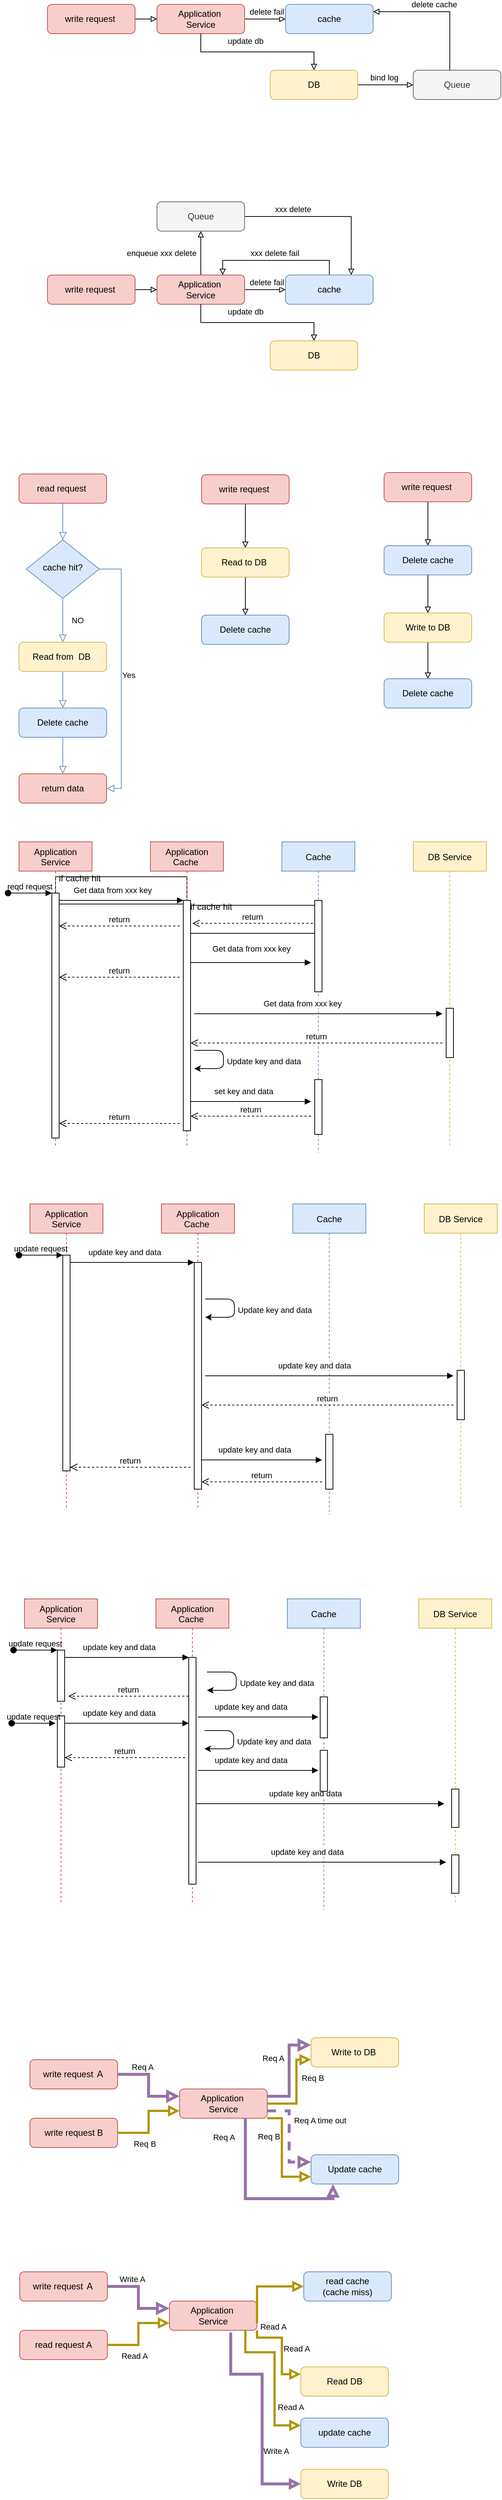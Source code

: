 <mxfile version="14.1.8" type="device"><diagram id="C5RBs43oDa-KdzZeNtuy" name="Page-1"><mxGraphModel dx="1106" dy="1999" grid="1" gridSize="10" guides="1" tooltips="1" connect="1" arrows="1" fold="1" page="1" pageScale="1" pageWidth="827" pageHeight="1169" math="0" shadow="0"><root><mxCell id="WIyWlLk6GJQsqaUBKTNV-0"/><mxCell id="WIyWlLk6GJQsqaUBKTNV-1" parent="WIyWlLk6GJQsqaUBKTNV-0"/><mxCell id="sjbAPHvoz63NRTsv7IwM-35" value="" style="group" vertex="1" connectable="0" parent="WIyWlLk6GJQsqaUBKTNV-1"><mxGeometry x="390" y="670" width="180" height="40" as="geometry"/></mxCell><mxCell id="sjbAPHvoz63NRTsv7IwM-36" value="" style="rounded=0;whiteSpace=wrap;html=1;" vertex="1" parent="sjbAPHvoz63NRTsv7IwM-35"><mxGeometry y="1.702" width="180" height="38.298" as="geometry"/></mxCell><mxCell id="sjbAPHvoz63NRTsv7IwM-37" value="if cache hit&amp;nbsp;" style="text;html=1;strokeColor=none;fillColor=none;align=center;verticalAlign=middle;whiteSpace=wrap;rounded=0;" vertex="1" parent="sjbAPHvoz63NRTsv7IwM-35"><mxGeometry width="70" height="8.511" as="geometry"/></mxCell><mxCell id="sjbAPHvoz63NRTsv7IwM-38" value="return" style="verticalAlign=bottom;endArrow=open;dashed=1;endSize=8;shadow=0;strokeWidth=1;" edge="1" parent="sjbAPHvoz63NRTsv7IwM-35"><mxGeometry relative="1" as="geometry"><mxPoint x="7.5" y="26.383" as="targetPoint"/><mxPoint x="172.5" y="26.383" as="sourcePoint"/><Array as="points"><mxPoint x="132.5" y="26.383"/><mxPoint x="92.5" y="26.383"/></Array></mxGeometry></mxCell><mxCell id="sjbAPHvoz63NRTsv7IwM-34" value="" style="group" vertex="1" connectable="0" parent="WIyWlLk6GJQsqaUBKTNV-1"><mxGeometry x="210" y="631" width="180" height="39" as="geometry"/></mxCell><mxCell id="sjbAPHvoz63NRTsv7IwM-26" value="" style="rounded=0;whiteSpace=wrap;html=1;" vertex="1" parent="sjbAPHvoz63NRTsv7IwM-34"><mxGeometry y="1.66" width="180" height="37.34" as="geometry"/></mxCell><mxCell id="sjbAPHvoz63NRTsv7IwM-29" value="if cache hit&amp;nbsp;" style="text;html=1;strokeColor=none;fillColor=none;align=center;verticalAlign=middle;whiteSpace=wrap;rounded=0;" vertex="1" parent="sjbAPHvoz63NRTsv7IwM-34"><mxGeometry width="70" height="8.298" as="geometry"/></mxCell><mxCell id="sjbAPHvoz63NRTsv7IwM-13" value="Application &#10;Cache " style="shape=umlLifeline;perimeter=lifelinePerimeter;container=0;collapsible=0;recursiveResize=0;rounded=0;shadow=0;strokeWidth=1;fillColor=#f8cecc;strokeColor=#b85450;" vertex="1" parent="WIyWlLk6GJQsqaUBKTNV-1"><mxGeometry x="340" y="585" width="100" height="415" as="geometry"/></mxCell><mxCell id="sjbAPHvoz63NRTsv7IwM-9" value="Application &#10;Service" style="shape=umlLifeline;perimeter=lifelinePerimeter;container=0;collapsible=0;recursiveResize=0;rounded=0;shadow=0;strokeWidth=1;fillColor=#f8cecc;strokeColor=#b85450;" vertex="1" parent="WIyWlLk6GJQsqaUBKTNV-1"><mxGeometry x="160" y="585" width="100" height="415" as="geometry"/></mxCell><mxCell id="WIyWlLk6GJQsqaUBKTNV-2" value="" style="rounded=0;html=1;jettySize=auto;orthogonalLoop=1;fontSize=11;endArrow=block;endFill=0;endSize=8;strokeWidth=1;shadow=0;labelBackgroundColor=none;edgeStyle=orthogonalEdgeStyle;fillColor=#dae8fc;strokeColor=#6c8ebf;" parent="WIyWlLk6GJQsqaUBKTNV-1" source="WIyWlLk6GJQsqaUBKTNV-3" target="WIyWlLk6GJQsqaUBKTNV-6" edge="1"><mxGeometry relative="1" as="geometry"/></mxCell><mxCell id="WIyWlLk6GJQsqaUBKTNV-3" value="read request&amp;nbsp;" style="rounded=1;whiteSpace=wrap;html=1;fontSize=12;glass=0;strokeWidth=1;shadow=0;fillColor=#f8cecc;strokeColor=#b85450;" parent="WIyWlLk6GJQsqaUBKTNV-1" vertex="1"><mxGeometry x="160" y="82" width="120" height="40" as="geometry"/></mxCell><mxCell id="WIyWlLk6GJQsqaUBKTNV-4" value="NO" style="rounded=0;html=1;jettySize=auto;orthogonalLoop=1;fontSize=11;endArrow=block;endFill=0;endSize=8;strokeWidth=1;shadow=0;labelBackgroundColor=none;edgeStyle=orthogonalEdgeStyle;entryX=0.5;entryY=0;entryDx=0;entryDy=0;fillColor=#dae8fc;strokeColor=#6c8ebf;" parent="WIyWlLk6GJQsqaUBKTNV-1" source="WIyWlLk6GJQsqaUBKTNV-6" target="sjbAPHvoz63NRTsv7IwM-0" edge="1"><mxGeometry y="20" relative="1" as="geometry"><mxPoint as="offset"/><mxPoint x="220" y="292" as="targetPoint"/></mxGeometry></mxCell><mxCell id="WIyWlLk6GJQsqaUBKTNV-5" value="Yes" style="edgeStyle=orthogonalEdgeStyle;rounded=0;html=1;jettySize=auto;orthogonalLoop=1;fontSize=11;endArrow=block;endFill=0;endSize=8;strokeWidth=1;shadow=0;labelBackgroundColor=none;entryX=1;entryY=0.5;entryDx=0;entryDy=0;fillColor=#dae8fc;strokeColor=#6c8ebf;" parent="WIyWlLk6GJQsqaUBKTNV-1" source="WIyWlLk6GJQsqaUBKTNV-6" target="sjbAPHvoz63NRTsv7IwM-1" edge="1"><mxGeometry y="10" relative="1" as="geometry"><mxPoint as="offset"/><mxPoint x="320" y="212" as="targetPoint"/><Array as="points"><mxPoint x="300" y="212"/><mxPoint x="300" y="512"/></Array></mxGeometry></mxCell><mxCell id="WIyWlLk6GJQsqaUBKTNV-6" value="cache hit?" style="rhombus;whiteSpace=wrap;html=1;shadow=0;fontFamily=Helvetica;fontSize=12;align=center;strokeWidth=1;spacing=6;spacingTop=-4;fillColor=#dae8fc;strokeColor=#6c8ebf;" parent="WIyWlLk6GJQsqaUBKTNV-1" vertex="1"><mxGeometry x="170" y="172" width="100" height="80" as="geometry"/></mxCell><mxCell id="WIyWlLk6GJQsqaUBKTNV-8" value="" style="rounded=0;html=1;jettySize=auto;orthogonalLoop=1;fontSize=11;endArrow=block;endFill=0;endSize=8;strokeWidth=1;shadow=0;labelBackgroundColor=none;edgeStyle=orthogonalEdgeStyle;exitX=0.5;exitY=1;exitDx=0;exitDy=0;fillColor=#dae8fc;strokeColor=#6c8ebf;" parent="WIyWlLk6GJQsqaUBKTNV-1" source="sjbAPHvoz63NRTsv7IwM-0" target="WIyWlLk6GJQsqaUBKTNV-11" edge="1"><mxGeometry x="0.333" y="20" relative="1" as="geometry"><mxPoint as="offset"/><mxPoint x="220" y="372" as="sourcePoint"/></mxGeometry></mxCell><mxCell id="WIyWlLk6GJQsqaUBKTNV-11" value="Delete cache" style="rounded=1;whiteSpace=wrap;html=1;fontSize=12;glass=0;strokeWidth=1;shadow=0;fillColor=#dae8fc;strokeColor=#6c8ebf;" parent="WIyWlLk6GJQsqaUBKTNV-1" vertex="1"><mxGeometry x="160" y="402" width="120" height="40" as="geometry"/></mxCell><mxCell id="sjbAPHvoz63NRTsv7IwM-0" value="Read from&amp;nbsp; DB&amp;nbsp;" style="rounded=1;whiteSpace=wrap;html=1;fontSize=12;glass=0;strokeWidth=1;shadow=0;fillColor=#fff2cc;strokeColor=#d6b656;" vertex="1" parent="WIyWlLk6GJQsqaUBKTNV-1"><mxGeometry x="160" y="312" width="120" height="40" as="geometry"/></mxCell><mxCell id="sjbAPHvoz63NRTsv7IwM-1" value="return data" style="rounded=1;whiteSpace=wrap;html=1;fontSize=12;glass=0;strokeWidth=1;shadow=0;fillColor=#f8cecc;strokeColor=#b85450;" vertex="1" parent="WIyWlLk6GJQsqaUBKTNV-1"><mxGeometry x="160" y="492" width="120" height="40" as="geometry"/></mxCell><mxCell id="sjbAPHvoz63NRTsv7IwM-2" value="" style="rounded=0;html=1;jettySize=auto;orthogonalLoop=1;fontSize=11;endArrow=block;endFill=0;endSize=8;strokeWidth=1;shadow=0;labelBackgroundColor=none;edgeStyle=orthogonalEdgeStyle;exitX=0.5;exitY=1;exitDx=0;exitDy=0;entryX=0.5;entryY=0;entryDx=0;entryDy=0;fillColor=#dae8fc;strokeColor=#6c8ebf;" edge="1" parent="WIyWlLk6GJQsqaUBKTNV-1" source="WIyWlLk6GJQsqaUBKTNV-11" target="sjbAPHvoz63NRTsv7IwM-1"><mxGeometry x="0.333" y="20" relative="1" as="geometry"><mxPoint as="offset"/><mxPoint x="230" y="362" as="sourcePoint"/><mxPoint x="230" y="422" as="targetPoint"/></mxGeometry></mxCell><mxCell id="sjbAPHvoz63NRTsv7IwM-7" style="edgeStyle=orthogonalEdgeStyle;rounded=0;orthogonalLoop=1;jettySize=auto;html=1;entryX=0.5;entryY=0;entryDx=0;entryDy=0;endArrow=block;endFill=0;" edge="1" parent="WIyWlLk6GJQsqaUBKTNV-1" source="sjbAPHvoz63NRTsv7IwM-3" target="sjbAPHvoz63NRTsv7IwM-5"><mxGeometry relative="1" as="geometry"/></mxCell><mxCell id="sjbAPHvoz63NRTsv7IwM-3" value="write request&amp;nbsp;" style="rounded=1;whiteSpace=wrap;html=1;fontSize=12;glass=0;strokeWidth=1;shadow=0;fillColor=#f8cecc;strokeColor=#b85450;" vertex="1" parent="WIyWlLk6GJQsqaUBKTNV-1"><mxGeometry x="410" y="83" width="120" height="40" as="geometry"/></mxCell><mxCell id="sjbAPHvoz63NRTsv7IwM-8" style="edgeStyle=orthogonalEdgeStyle;rounded=0;orthogonalLoop=1;jettySize=auto;html=1;endArrow=block;endFill=0;" edge="1" parent="WIyWlLk6GJQsqaUBKTNV-1" source="sjbAPHvoz63NRTsv7IwM-5" target="sjbAPHvoz63NRTsv7IwM-6"><mxGeometry relative="1" as="geometry"/></mxCell><mxCell id="sjbAPHvoz63NRTsv7IwM-5" value="Read to DB&amp;nbsp;" style="rounded=1;whiteSpace=wrap;html=1;fontSize=12;glass=0;strokeWidth=1;shadow=0;fillColor=#fff2cc;strokeColor=#d6b656;" vertex="1" parent="WIyWlLk6GJQsqaUBKTNV-1"><mxGeometry x="410" y="183" width="120" height="40" as="geometry"/></mxCell><mxCell id="sjbAPHvoz63NRTsv7IwM-6" value="Delete cache" style="rounded=1;whiteSpace=wrap;html=1;fontSize=12;glass=0;strokeWidth=1;shadow=0;fillColor=#dae8fc;strokeColor=#6c8ebf;" vertex="1" parent="WIyWlLk6GJQsqaUBKTNV-1"><mxGeometry x="410" y="275" width="120" height="40" as="geometry"/></mxCell><mxCell id="sjbAPHvoz63NRTsv7IwM-15" value="return" style="verticalAlign=bottom;endArrow=open;dashed=1;endSize=8;shadow=0;strokeWidth=1;" edge="1" parent="WIyWlLk6GJQsqaUBKTNV-1" target="sjbAPHvoz63NRTsv7IwM-10"><mxGeometry relative="1" as="geometry"><mxPoint x="315" y="741" as="targetPoint"/><mxPoint x="380" y="700" as="sourcePoint"/><Array as="points"><mxPoint x="340" y="700"/><mxPoint x="300" y="700"/></Array></mxGeometry></mxCell><mxCell id="sjbAPHvoz63NRTsv7IwM-16" value="Get data from xxx key " style="verticalAlign=bottom;endArrow=block;entryX=0;entryY=0;shadow=0;strokeWidth=1;" edge="1" parent="WIyWlLk6GJQsqaUBKTNV-1" source="sjbAPHvoz63NRTsv7IwM-10" target="sjbAPHvoz63NRTsv7IwM-14"><mxGeometry x="-0.118" y="5" relative="1" as="geometry"><mxPoint x="315" y="665" as="sourcePoint"/><mxPoint as="offset"/></mxGeometry></mxCell><mxCell id="sjbAPHvoz63NRTsv7IwM-19" value="Cache" style="shape=umlLifeline;perimeter=lifelinePerimeter;container=0;collapsible=0;recursiveResize=0;rounded=0;shadow=0;strokeWidth=1;fillColor=#dae8fc;strokeColor=#6c8ebf;" vertex="1" parent="WIyWlLk6GJQsqaUBKTNV-1"><mxGeometry x="520" y="585" width="100" height="425" as="geometry"/></mxCell><mxCell id="sjbAPHvoz63NRTsv7IwM-21" value="DB Service" style="shape=umlLifeline;perimeter=lifelinePerimeter;container=1;collapsible=0;recursiveResize=0;rounded=0;shadow=0;strokeWidth=1;fillColor=#fff2cc;strokeColor=#d6b656;" vertex="1" parent="WIyWlLk6GJQsqaUBKTNV-1"><mxGeometry x="700" y="585" width="100" height="415" as="geometry"/></mxCell><mxCell id="sjbAPHvoz63NRTsv7IwM-20" value="" style="points=[];perimeter=orthogonalPerimeter;rounded=0;shadow=0;strokeWidth=1;" vertex="1" parent="WIyWlLk6GJQsqaUBKTNV-1"><mxGeometry x="565" y="665" width="10" height="125" as="geometry"/></mxCell><mxCell id="sjbAPHvoz63NRTsv7IwM-14" value="" style="points=[];perimeter=orthogonalPerimeter;rounded=0;shadow=0;strokeWidth=1;" vertex="1" parent="WIyWlLk6GJQsqaUBKTNV-1"><mxGeometry x="385" y="665" width="10" height="315" as="geometry"/></mxCell><mxCell id="sjbAPHvoz63NRTsv7IwM-10" value="" style="points=[];perimeter=orthogonalPerimeter;rounded=0;shadow=0;strokeWidth=1;" vertex="1" parent="WIyWlLk6GJQsqaUBKTNV-1"><mxGeometry x="205" y="655" width="10" height="335" as="geometry"/></mxCell><mxCell id="sjbAPHvoz63NRTsv7IwM-11" value="reqd request" style="verticalAlign=bottom;startArrow=oval;endArrow=block;startSize=8;shadow=0;strokeWidth=1;labelBackgroundColor=none;" edge="1" parent="WIyWlLk6GJQsqaUBKTNV-1" target="sjbAPHvoz63NRTsv7IwM-10"><mxGeometry x="160" y="585" as="geometry"><mxPoint x="145" y="655" as="sourcePoint"/></mxGeometry></mxCell><mxCell id="sjbAPHvoz63NRTsv7IwM-31" value="Get data from xxx key " style="verticalAlign=bottom;endArrow=block;shadow=0;strokeWidth=1;" edge="1" parent="WIyWlLk6GJQsqaUBKTNV-1"><mxGeometry x="0.03" y="10" relative="1" as="geometry"><mxPoint x="395" y="750" as="sourcePoint"/><mxPoint x="560" y="750" as="targetPoint"/><mxPoint as="offset"/></mxGeometry></mxCell><mxCell id="sjbAPHvoz63NRTsv7IwM-39" value="return" style="verticalAlign=bottom;endArrow=open;dashed=1;endSize=8;shadow=0;strokeWidth=1;" edge="1" parent="WIyWlLk6GJQsqaUBKTNV-1"><mxGeometry relative="1" as="geometry"><mxPoint x="215" y="770" as="targetPoint"/><mxPoint x="380" y="770" as="sourcePoint"/><Array as="points"><mxPoint x="340" y="770"/><mxPoint x="300" y="770"/></Array></mxGeometry></mxCell><mxCell id="sjbAPHvoz63NRTsv7IwM-41" value="" style="points=[];perimeter=orthogonalPerimeter;rounded=0;shadow=0;strokeWidth=1;" vertex="1" parent="WIyWlLk6GJQsqaUBKTNV-1"><mxGeometry x="565" y="910" width="10" height="75" as="geometry"/></mxCell><mxCell id="sjbAPHvoz63NRTsv7IwM-43" value="Get data from xxx key " style="verticalAlign=bottom;endArrow=block;shadow=0;strokeWidth=1;" edge="1" parent="WIyWlLk6GJQsqaUBKTNV-1"><mxGeometry x="-0.118" y="5" relative="1" as="geometry"><mxPoint x="400" y="820" as="sourcePoint"/><mxPoint x="740" y="820" as="targetPoint"/><mxPoint as="offset"/></mxGeometry></mxCell><mxCell id="sjbAPHvoz63NRTsv7IwM-22" value="" style="points=[];perimeter=orthogonalPerimeter;rounded=0;shadow=0;strokeWidth=1;" vertex="1" parent="WIyWlLk6GJQsqaUBKTNV-1"><mxGeometry x="745" y="812.5" width="10" height="67.5" as="geometry"/></mxCell><mxCell id="sjbAPHvoz63NRTsv7IwM-44" value="return" style="verticalAlign=bottom;endArrow=open;dashed=1;endSize=8;shadow=0;strokeWidth=1;" edge="1" parent="WIyWlLk6GJQsqaUBKTNV-1"><mxGeometry relative="1" as="geometry"><mxPoint x="395" y="860" as="targetPoint"/><mxPoint x="740" y="860" as="sourcePoint"/><Array as="points"><mxPoint x="520" y="860"/><mxPoint x="480" y="860"/></Array></mxGeometry></mxCell><mxCell id="sjbAPHvoz63NRTsv7IwM-45" value="set key and data" style="verticalAlign=bottom;endArrow=block;shadow=0;strokeWidth=1;" edge="1" parent="WIyWlLk6GJQsqaUBKTNV-1"><mxGeometry x="-0.118" y="5" relative="1" as="geometry"><mxPoint x="395" y="940" as="sourcePoint"/><mxPoint x="560" y="940" as="targetPoint"/><mxPoint as="offset"/></mxGeometry></mxCell><mxCell id="sjbAPHvoz63NRTsv7IwM-46" value="return" style="verticalAlign=bottom;endArrow=open;dashed=1;endSize=8;shadow=0;strokeWidth=1;" edge="1" parent="WIyWlLk6GJQsqaUBKTNV-1"><mxGeometry relative="1" as="geometry"><mxPoint x="395" y="960" as="targetPoint"/><mxPoint x="560" y="960" as="sourcePoint"/><Array as="points"><mxPoint x="520" y="960"/><mxPoint x="480" y="960"/></Array></mxGeometry></mxCell><mxCell id="sjbAPHvoz63NRTsv7IwM-47" value="return" style="verticalAlign=bottom;endArrow=open;dashed=1;endSize=8;shadow=0;strokeWidth=1;" edge="1" parent="WIyWlLk6GJQsqaUBKTNV-1"><mxGeometry relative="1" as="geometry"><mxPoint x="215" y="970" as="targetPoint"/><mxPoint x="380" y="970" as="sourcePoint"/><Array as="points"><mxPoint x="340" y="970"/><mxPoint x="300" y="970"/></Array></mxGeometry></mxCell><mxCell id="sjbAPHvoz63NRTsv7IwM-55" value="Application &#10;Cache " style="shape=umlLifeline;perimeter=lifelinePerimeter;container=0;collapsible=0;recursiveResize=0;rounded=0;shadow=0;strokeWidth=1;fillColor=#f8cecc;strokeColor=#b85450;" vertex="1" parent="WIyWlLk6GJQsqaUBKTNV-1"><mxGeometry x="355" y="1080" width="100" height="415" as="geometry"/></mxCell><mxCell id="sjbAPHvoz63NRTsv7IwM-56" value="Application &#10;Service" style="shape=umlLifeline;perimeter=lifelinePerimeter;container=0;collapsible=0;recursiveResize=0;rounded=0;shadow=0;strokeWidth=1;fillColor=#f8cecc;strokeColor=#b85450;" vertex="1" parent="WIyWlLk6GJQsqaUBKTNV-1"><mxGeometry x="175" y="1080" width="100" height="415" as="geometry"/></mxCell><mxCell id="sjbAPHvoz63NRTsv7IwM-58" value="update key and data" style="verticalAlign=bottom;endArrow=block;entryX=0;entryY=0;shadow=0;strokeWidth=1;" edge="1" parent="WIyWlLk6GJQsqaUBKTNV-1" source="sjbAPHvoz63NRTsv7IwM-63" target="sjbAPHvoz63NRTsv7IwM-62"><mxGeometry x="-0.118" y="5" relative="1" as="geometry"><mxPoint x="330" y="1160" as="sourcePoint"/><mxPoint as="offset"/></mxGeometry></mxCell><mxCell id="sjbAPHvoz63NRTsv7IwM-59" value="Cache" style="shape=umlLifeline;perimeter=lifelinePerimeter;container=0;collapsible=0;recursiveResize=0;rounded=0;shadow=0;strokeWidth=1;fillColor=#dae8fc;strokeColor=#6c8ebf;" vertex="1" parent="WIyWlLk6GJQsqaUBKTNV-1"><mxGeometry x="535" y="1080" width="100" height="425" as="geometry"/></mxCell><mxCell id="sjbAPHvoz63NRTsv7IwM-60" value="DB Service" style="shape=umlLifeline;perimeter=lifelinePerimeter;container=1;collapsible=0;recursiveResize=0;rounded=0;shadow=0;strokeWidth=1;fillColor=#fff2cc;strokeColor=#d6b656;" vertex="1" parent="WIyWlLk6GJQsqaUBKTNV-1"><mxGeometry x="715" y="1080" width="100" height="415" as="geometry"/></mxCell><mxCell id="sjbAPHvoz63NRTsv7IwM-62" value="" style="points=[];perimeter=orthogonalPerimeter;rounded=0;shadow=0;strokeWidth=1;" vertex="1" parent="WIyWlLk6GJQsqaUBKTNV-1"><mxGeometry x="400" y="1160" width="10" height="310" as="geometry"/></mxCell><mxCell id="sjbAPHvoz63NRTsv7IwM-63" value="" style="points=[];perimeter=orthogonalPerimeter;rounded=0;shadow=0;strokeWidth=1;" vertex="1" parent="WIyWlLk6GJQsqaUBKTNV-1"><mxGeometry x="220" y="1150" width="10" height="295" as="geometry"/></mxCell><mxCell id="sjbAPHvoz63NRTsv7IwM-64" value="update request" style="verticalAlign=bottom;startArrow=oval;endArrow=block;startSize=8;shadow=0;strokeWidth=1;labelBackgroundColor=none;" edge="1" parent="WIyWlLk6GJQsqaUBKTNV-1" target="sjbAPHvoz63NRTsv7IwM-63"><mxGeometry x="175" y="1080" as="geometry"><mxPoint x="160" y="1150" as="sourcePoint"/></mxGeometry></mxCell><mxCell id="sjbAPHvoz63NRTsv7IwM-67" value="" style="points=[];perimeter=orthogonalPerimeter;rounded=0;shadow=0;strokeWidth=1;" vertex="1" parent="WIyWlLk6GJQsqaUBKTNV-1"><mxGeometry x="580" y="1395" width="10" height="75" as="geometry"/></mxCell><mxCell id="sjbAPHvoz63NRTsv7IwM-68" value="update key and data" style="verticalAlign=bottom;endArrow=block;shadow=0;strokeWidth=1;" edge="1" parent="WIyWlLk6GJQsqaUBKTNV-1"><mxGeometry x="-0.118" y="5" relative="1" as="geometry"><mxPoint x="415" y="1315" as="sourcePoint"/><mxPoint x="755" y="1315" as="targetPoint"/><mxPoint as="offset"/></mxGeometry></mxCell><mxCell id="sjbAPHvoz63NRTsv7IwM-69" value="" style="points=[];perimeter=orthogonalPerimeter;rounded=0;shadow=0;strokeWidth=1;" vertex="1" parent="WIyWlLk6GJQsqaUBKTNV-1"><mxGeometry x="760" y="1307.5" width="10" height="67.5" as="geometry"/></mxCell><mxCell id="sjbAPHvoz63NRTsv7IwM-70" value="return" style="verticalAlign=bottom;endArrow=open;dashed=1;endSize=8;shadow=0;strokeWidth=1;" edge="1" parent="WIyWlLk6GJQsqaUBKTNV-1"><mxGeometry relative="1" as="geometry"><mxPoint x="410" y="1355" as="targetPoint"/><mxPoint x="755" y="1355" as="sourcePoint"/><Array as="points"><mxPoint x="535" y="1355"/><mxPoint x="495" y="1355"/></Array></mxGeometry></mxCell><mxCell id="sjbAPHvoz63NRTsv7IwM-71" value="update key and data" style="verticalAlign=bottom;endArrow=block;shadow=0;strokeWidth=1;" edge="1" parent="WIyWlLk6GJQsqaUBKTNV-1"><mxGeometry x="-0.118" y="5" relative="1" as="geometry"><mxPoint x="410" y="1430" as="sourcePoint"/><mxPoint x="575" y="1430" as="targetPoint"/><mxPoint as="offset"/></mxGeometry></mxCell><mxCell id="sjbAPHvoz63NRTsv7IwM-72" value="return" style="verticalAlign=bottom;endArrow=open;dashed=1;endSize=8;shadow=0;strokeWidth=1;" edge="1" parent="WIyWlLk6GJQsqaUBKTNV-1"><mxGeometry relative="1" as="geometry"><mxPoint x="410" y="1460" as="targetPoint"/><mxPoint x="575" y="1460" as="sourcePoint"/><Array as="points"><mxPoint x="535" y="1460"/><mxPoint x="495" y="1460"/></Array></mxGeometry></mxCell><mxCell id="sjbAPHvoz63NRTsv7IwM-73" value="return" style="verticalAlign=bottom;endArrow=open;dashed=1;endSize=8;shadow=0;strokeWidth=1;" edge="1" parent="WIyWlLk6GJQsqaUBKTNV-1"><mxGeometry relative="1" as="geometry"><mxPoint x="230" y="1440" as="targetPoint"/><mxPoint x="395" y="1440" as="sourcePoint"/><Array as="points"><mxPoint x="355" y="1440"/><mxPoint x="315" y="1440"/></Array></mxGeometry></mxCell><mxCell id="sjbAPHvoz63NRTsv7IwM-75" value="" style="endArrow=classic;html=1;labelBackgroundColor=none;" edge="1" parent="WIyWlLk6GJQsqaUBKTNV-1"><mxGeometry width="50" height="50" relative="1" as="geometry"><mxPoint x="415" y="1210" as="sourcePoint"/><mxPoint x="415" y="1235" as="targetPoint"/><Array as="points"><mxPoint x="455" y="1210"/><mxPoint x="455" y="1235"/></Array></mxGeometry></mxCell><mxCell id="sjbAPHvoz63NRTsv7IwM-77" value="Update key and data" style="edgeLabel;html=1;align=center;verticalAlign=middle;resizable=0;points=[];" vertex="1" connectable="0" parent="sjbAPHvoz63NRTsv7IwM-75"><mxGeometry x="0.086" y="2" relative="1" as="geometry"><mxPoint x="53" y="-2" as="offset"/></mxGeometry></mxCell><mxCell id="sjbAPHvoz63NRTsv7IwM-78" value="" style="endArrow=classic;html=1;labelBackgroundColor=none;" edge="1" parent="WIyWlLk6GJQsqaUBKTNV-1"><mxGeometry width="50" height="50" relative="1" as="geometry"><mxPoint x="400" y="870" as="sourcePoint"/><mxPoint x="400" y="895" as="targetPoint"/><Array as="points"><mxPoint x="440" y="870"/><mxPoint x="440" y="895"/></Array></mxGeometry></mxCell><mxCell id="sjbAPHvoz63NRTsv7IwM-79" value="Update key and data" style="edgeLabel;html=1;align=center;verticalAlign=middle;resizable=0;points=[];" vertex="1" connectable="0" parent="sjbAPHvoz63NRTsv7IwM-78"><mxGeometry x="0.086" y="2" relative="1" as="geometry"><mxPoint x="53" y="-2" as="offset"/></mxGeometry></mxCell><mxCell id="sjbAPHvoz63NRTsv7IwM-81" value="Application &#10;Cache " style="shape=umlLifeline;perimeter=lifelinePerimeter;container=0;collapsible=0;recursiveResize=0;rounded=0;shadow=0;strokeWidth=1;fillColor=#f8cecc;strokeColor=#b85450;" vertex="1" parent="WIyWlLk6GJQsqaUBKTNV-1"><mxGeometry x="347.5" y="1620" width="100" height="415" as="geometry"/></mxCell><mxCell id="sjbAPHvoz63NRTsv7IwM-82" value="Application &#10;Service" style="shape=umlLifeline;perimeter=lifelinePerimeter;container=0;collapsible=0;recursiveResize=0;rounded=0;shadow=0;strokeWidth=1;fillColor=#f8cecc;strokeColor=#b85450;" vertex="1" parent="WIyWlLk6GJQsqaUBKTNV-1"><mxGeometry x="167.5" y="1620" width="100" height="415" as="geometry"/></mxCell><mxCell id="sjbAPHvoz63NRTsv7IwM-83" value="update key and data" style="verticalAlign=bottom;endArrow=block;entryX=0;entryY=0;shadow=0;strokeWidth=1;" edge="1" source="sjbAPHvoz63NRTsv7IwM-87" target="sjbAPHvoz63NRTsv7IwM-86" parent="WIyWlLk6GJQsqaUBKTNV-1"><mxGeometry x="-0.118" y="5" relative="1" as="geometry"><mxPoint x="322.5" y="1700" as="sourcePoint"/><mxPoint as="offset"/></mxGeometry></mxCell><mxCell id="sjbAPHvoz63NRTsv7IwM-84" value="Cache" style="shape=umlLifeline;perimeter=lifelinePerimeter;container=0;collapsible=0;recursiveResize=0;rounded=0;shadow=0;strokeWidth=1;fillColor=#dae8fc;strokeColor=#6c8ebf;" vertex="1" parent="WIyWlLk6GJQsqaUBKTNV-1"><mxGeometry x="527.5" y="1620" width="100" height="425" as="geometry"/></mxCell><mxCell id="sjbAPHvoz63NRTsv7IwM-85" value="DB Service" style="shape=umlLifeline;perimeter=lifelinePerimeter;container=1;collapsible=0;recursiveResize=0;rounded=0;shadow=0;strokeWidth=1;fillColor=#fff2cc;strokeColor=#d6b656;" vertex="1" parent="WIyWlLk6GJQsqaUBKTNV-1"><mxGeometry x="707.5" y="1620" width="100" height="415" as="geometry"/></mxCell><mxCell id="sjbAPHvoz63NRTsv7IwM-91" value="" style="points=[];perimeter=orthogonalPerimeter;rounded=0;shadow=0;strokeWidth=1;" vertex="1" parent="sjbAPHvoz63NRTsv7IwM-85"><mxGeometry x="45" y="260" width="10" height="52.5" as="geometry"/></mxCell><mxCell id="sjbAPHvoz63NRTsv7IwM-106" value="" style="points=[];perimeter=orthogonalPerimeter;rounded=0;shadow=0;strokeWidth=1;" vertex="1" parent="sjbAPHvoz63NRTsv7IwM-85"><mxGeometry x="45" y="350" width="10" height="52.5" as="geometry"/></mxCell><mxCell id="sjbAPHvoz63NRTsv7IwM-86" value="" style="points=[];perimeter=orthogonalPerimeter;rounded=0;shadow=0;strokeWidth=1;" vertex="1" parent="WIyWlLk6GJQsqaUBKTNV-1"><mxGeometry x="392.5" y="1700" width="10" height="310" as="geometry"/></mxCell><mxCell id="sjbAPHvoz63NRTsv7IwM-87" value="" style="points=[];perimeter=orthogonalPerimeter;rounded=0;shadow=0;strokeWidth=1;" vertex="1" parent="WIyWlLk6GJQsqaUBKTNV-1"><mxGeometry x="212.5" y="1690" width="10" height="70" as="geometry"/></mxCell><mxCell id="sjbAPHvoz63NRTsv7IwM-88" value="update request" style="verticalAlign=bottom;startArrow=oval;endArrow=block;startSize=8;shadow=0;strokeWidth=1;labelBackgroundColor=none;" edge="1" target="sjbAPHvoz63NRTsv7IwM-87" parent="WIyWlLk6GJQsqaUBKTNV-1"><mxGeometry x="167.5" y="1620" as="geometry"><mxPoint x="152.5" y="1690" as="sourcePoint"/></mxGeometry></mxCell><mxCell id="sjbAPHvoz63NRTsv7IwM-89" value="" style="points=[];perimeter=orthogonalPerimeter;rounded=0;shadow=0;strokeWidth=1;" vertex="1" parent="WIyWlLk6GJQsqaUBKTNV-1"><mxGeometry x="572.5" y="1754" width="10" height="56" as="geometry"/></mxCell><mxCell id="sjbAPHvoz63NRTsv7IwM-90" value="update key and data" style="verticalAlign=bottom;endArrow=block;shadow=0;strokeWidth=1;" edge="1" parent="WIyWlLk6GJQsqaUBKTNV-1"><mxGeometry x="-0.118" y="5" relative="1" as="geometry"><mxPoint x="402.5" y="1900" as="sourcePoint"/><mxPoint x="742.5" y="1900" as="targetPoint"/><mxPoint as="offset"/></mxGeometry></mxCell><mxCell id="sjbAPHvoz63NRTsv7IwM-93" value="update key and data" style="verticalAlign=bottom;endArrow=block;shadow=0;strokeWidth=1;" edge="1" parent="WIyWlLk6GJQsqaUBKTNV-1"><mxGeometry x="-0.118" y="5" relative="1" as="geometry"><mxPoint x="405" y="1781.5" as="sourcePoint"/><mxPoint x="570" y="1781.5" as="targetPoint"/><mxPoint as="offset"/></mxGeometry></mxCell><mxCell id="sjbAPHvoz63NRTsv7IwM-96" value="" style="endArrow=classic;html=1;labelBackgroundColor=none;" edge="1" parent="WIyWlLk6GJQsqaUBKTNV-1"><mxGeometry width="50" height="50" relative="1" as="geometry"><mxPoint x="414" y="1800" as="sourcePoint"/><mxPoint x="414" y="1825" as="targetPoint"/><Array as="points"><mxPoint x="454" y="1800"/><mxPoint x="454" y="1825"/></Array></mxGeometry></mxCell><mxCell id="sjbAPHvoz63NRTsv7IwM-97" value="Update key and data" style="edgeLabel;html=1;align=center;verticalAlign=middle;resizable=0;points=[];" vertex="1" connectable="0" parent="sjbAPHvoz63NRTsv7IwM-96"><mxGeometry x="0.086" y="2" relative="1" as="geometry"><mxPoint x="53" y="-2" as="offset"/></mxGeometry></mxCell><mxCell id="sjbAPHvoz63NRTsv7IwM-98" value="return" style="verticalAlign=bottom;endArrow=open;dashed=1;endSize=8;shadow=0;strokeWidth=1;" edge="1" parent="WIyWlLk6GJQsqaUBKTNV-1"><mxGeometry relative="1" as="geometry"><mxPoint x="227.5" y="1753" as="targetPoint"/><mxPoint x="392.5" y="1753" as="sourcePoint"/><Array as="points"><mxPoint x="352.5" y="1753"/><mxPoint x="312.5" y="1753"/></Array></mxGeometry></mxCell><mxCell id="sjbAPHvoz63NRTsv7IwM-99" value="update key and data" style="verticalAlign=bottom;endArrow=block;entryX=0;entryY=0;shadow=0;strokeWidth=1;" edge="1" parent="WIyWlLk6GJQsqaUBKTNV-1"><mxGeometry x="-0.118" y="5" relative="1" as="geometry"><mxPoint x="222.5" y="1790" as="sourcePoint"/><mxPoint as="offset"/><mxPoint x="392.5" y="1790" as="targetPoint"/></mxGeometry></mxCell><mxCell id="sjbAPHvoz63NRTsv7IwM-100" value="return" style="verticalAlign=bottom;endArrow=open;dashed=1;endSize=8;shadow=0;strokeWidth=1;" edge="1" parent="WIyWlLk6GJQsqaUBKTNV-1"><mxGeometry relative="1" as="geometry"><mxPoint x="222.5" y="1837" as="targetPoint"/><mxPoint x="387.5" y="1837" as="sourcePoint"/><Array as="points"><mxPoint x="347.5" y="1837"/><mxPoint x="307.5" y="1837"/></Array></mxGeometry></mxCell><mxCell id="sjbAPHvoz63NRTsv7IwM-103" value="" style="endArrow=classic;html=1;labelBackgroundColor=none;" edge="1" parent="WIyWlLk6GJQsqaUBKTNV-1"><mxGeometry width="50" height="50" relative="1" as="geometry"><mxPoint x="417.5" y="1720" as="sourcePoint"/><mxPoint x="417.5" y="1745" as="targetPoint"/><Array as="points"><mxPoint x="457.5" y="1720"/><mxPoint x="457.5" y="1745"/></Array></mxGeometry></mxCell><mxCell id="sjbAPHvoz63NRTsv7IwM-104" value="Update key and data" style="edgeLabel;html=1;align=center;verticalAlign=middle;resizable=0;points=[];" vertex="1" connectable="0" parent="sjbAPHvoz63NRTsv7IwM-103"><mxGeometry x="0.086" y="2" relative="1" as="geometry"><mxPoint x="53" y="-2" as="offset"/></mxGeometry></mxCell><mxCell id="sjbAPHvoz63NRTsv7IwM-105" value="update key and data" style="verticalAlign=bottom;endArrow=block;shadow=0;strokeWidth=1;" edge="1" parent="WIyWlLk6GJQsqaUBKTNV-1"><mxGeometry x="-0.118" y="5" relative="1" as="geometry"><mxPoint x="405" y="1980" as="sourcePoint"/><mxPoint x="745" y="1980" as="targetPoint"/><mxPoint as="offset"/></mxGeometry></mxCell><mxCell id="sjbAPHvoz63NRTsv7IwM-107" value="" style="points=[];perimeter=orthogonalPerimeter;rounded=0;shadow=0;strokeWidth=1;" vertex="1" parent="WIyWlLk6GJQsqaUBKTNV-1"><mxGeometry x="572.5" y="1827" width="10" height="56" as="geometry"/></mxCell><mxCell id="sjbAPHvoz63NRTsv7IwM-108" value="update key and data" style="verticalAlign=bottom;endArrow=block;shadow=0;strokeWidth=1;" edge="1" parent="WIyWlLk6GJQsqaUBKTNV-1"><mxGeometry x="-0.118" y="5" relative="1" as="geometry"><mxPoint x="405" y="1854.5" as="sourcePoint"/><mxPoint x="570" y="1854.5" as="targetPoint"/><mxPoint as="offset"/></mxGeometry></mxCell><mxCell id="sjbAPHvoz63NRTsv7IwM-109" value="" style="points=[];perimeter=orthogonalPerimeter;rounded=0;shadow=0;strokeWidth=1;" vertex="1" parent="WIyWlLk6GJQsqaUBKTNV-1"><mxGeometry x="212.5" y="1780" width="10" height="70" as="geometry"/></mxCell><mxCell id="sjbAPHvoz63NRTsv7IwM-110" value="update request" style="verticalAlign=bottom;startArrow=oval;endArrow=block;startSize=8;shadow=0;strokeWidth=1;labelBackgroundColor=none;" edge="1" parent="WIyWlLk6GJQsqaUBKTNV-1"><mxGeometry x="165" y="1720" as="geometry"><mxPoint x="150" y="1790" as="sourcePoint"/><mxPoint x="210" y="1790" as="targetPoint"/></mxGeometry></mxCell><mxCell id="sjbAPHvoz63NRTsv7IwM-111" value="" style="rounded=0;html=1;jettySize=auto;orthogonalLoop=1;fontSize=11;endArrow=block;endFill=0;endSize=8;strokeWidth=4;shadow=0;labelBackgroundColor=none;edgeStyle=orthogonalEdgeStyle;fillColor=#e1d5e7;strokeColor=#9673a6;entryX=0;entryY=0.25;entryDx=0;entryDy=0;" edge="1" parent="WIyWlLk6GJQsqaUBKTNV-1" source="sjbAPHvoz63NRTsv7IwM-112" target="sjbAPHvoz63NRTsv7IwM-125"><mxGeometry relative="1" as="geometry"><mxPoint x="370" y="2270" as="targetPoint"/></mxGeometry></mxCell><mxCell id="sjbAPHvoz63NRTsv7IwM-133" value="Req A" style="edgeLabel;html=1;align=center;verticalAlign=middle;resizable=0;points=[];" vertex="1" connectable="0" parent="sjbAPHvoz63NRTsv7IwM-111"><mxGeometry x="-0.409" y="1" relative="1" as="geometry"><mxPoint y="-9" as="offset"/></mxGeometry></mxCell><mxCell id="sjbAPHvoz63NRTsv7IwM-112" value="write request Ａ" style="rounded=1;whiteSpace=wrap;html=1;fontSize=12;glass=0;strokeWidth=1;shadow=0;fillColor=#f8cecc;strokeColor=#b85450;" vertex="1" parent="WIyWlLk6GJQsqaUBKTNV-1"><mxGeometry x="175" y="2250" width="120" height="40" as="geometry"/></mxCell><mxCell id="sjbAPHvoz63NRTsv7IwM-117" value="Update cache" style="rounded=1;whiteSpace=wrap;html=1;fontSize=12;glass=0;strokeWidth=1;shadow=0;fillColor=#dae8fc;strokeColor=#6c8ebf;" vertex="1" parent="WIyWlLk6GJQsqaUBKTNV-1"><mxGeometry x="560" y="2380" width="120" height="40" as="geometry"/></mxCell><mxCell id="sjbAPHvoz63NRTsv7IwM-118" value="Write to DB&amp;nbsp;" style="rounded=1;whiteSpace=wrap;html=1;fontSize=12;glass=0;strokeWidth=1;shadow=0;fillColor=#fff2cc;strokeColor=#d6b656;" vertex="1" parent="WIyWlLk6GJQsqaUBKTNV-1"><mxGeometry x="560" y="2220" width="120" height="40" as="geometry"/></mxCell><mxCell id="sjbAPHvoz63NRTsv7IwM-123" value="write&amp;nbsp;request B" style="rounded=1;whiteSpace=wrap;html=1;fontSize=12;glass=0;strokeWidth=1;shadow=0;fillColor=#f8cecc;strokeColor=#b85450;" vertex="1" parent="WIyWlLk6GJQsqaUBKTNV-1"><mxGeometry x="175" y="2330" width="120" height="40" as="geometry"/></mxCell><mxCell id="sjbAPHvoz63NRTsv7IwM-125" value="&lt;span&gt;Application&amp;nbsp;&lt;/span&gt;&lt;br style=&quot;padding: 0px ; margin: 0px&quot;&gt;&lt;span&gt;Service&lt;/span&gt;" style="rounded=1;whiteSpace=wrap;html=1;fontSize=12;glass=0;strokeWidth=1;shadow=0;fillColor=#f8cecc;strokeColor=#b85450;" vertex="1" parent="WIyWlLk6GJQsqaUBKTNV-1"><mxGeometry x="380" y="2290" width="120" height="40" as="geometry"/></mxCell><mxCell id="sjbAPHvoz63NRTsv7IwM-127" value="" style="rounded=0;html=1;jettySize=auto;orthogonalLoop=1;fontSize=11;endArrow=block;endFill=0;endSize=8;strokeWidth=3;shadow=0;labelBackgroundColor=none;edgeStyle=orthogonalEdgeStyle;fillColor=#e3c800;entryX=0;entryY=0.75;entryDx=0;entryDy=0;exitX=1;exitY=0.5;exitDx=0;exitDy=0;strokeColor=#B09500;" edge="1" parent="WIyWlLk6GJQsqaUBKTNV-1" source="sjbAPHvoz63NRTsv7IwM-123" target="sjbAPHvoz63NRTsv7IwM-125"><mxGeometry relative="1" as="geometry"><mxPoint x="305" y="2280" as="sourcePoint"/><mxPoint x="390" y="2320" as="targetPoint"/></mxGeometry></mxCell><mxCell id="sjbAPHvoz63NRTsv7IwM-130" value="" style="rounded=0;html=1;jettySize=auto;orthogonalLoop=1;fontSize=11;endArrow=block;endFill=0;endSize=8;strokeWidth=4;shadow=0;labelBackgroundColor=none;edgeStyle=orthogonalEdgeStyle;fillColor=#e1d5e7;strokeColor=#9673a6;entryX=0;entryY=0.25;entryDx=0;entryDy=0;exitX=1;exitY=0.25;exitDx=0;exitDy=0;" edge="1" parent="WIyWlLk6GJQsqaUBKTNV-1" source="sjbAPHvoz63NRTsv7IwM-125" target="sjbAPHvoz63NRTsv7IwM-118"><mxGeometry relative="1" as="geometry"><mxPoint x="500" y="2320" as="sourcePoint"/><mxPoint x="400" y="2340" as="targetPoint"/></mxGeometry></mxCell><mxCell id="sjbAPHvoz63NRTsv7IwM-132" value="" style="rounded=0;html=1;jettySize=auto;orthogonalLoop=1;fontSize=11;endArrow=block;endFill=0;endSize=8;strokeWidth=4;shadow=0;labelBackgroundColor=none;edgeStyle=orthogonalEdgeStyle;fillColor=#dae8fc;entryX=0;entryY=0.25;entryDx=0;entryDy=0;exitX=1;exitY=0.75;exitDx=0;exitDy=0;dashed=1;strokeColor=#9673A6;" edge="1" parent="WIyWlLk6GJQsqaUBKTNV-1" source="sjbAPHvoz63NRTsv7IwM-125" target="sjbAPHvoz63NRTsv7IwM-117"><mxGeometry relative="1" as="geometry"><mxPoint x="325" y="2380" as="sourcePoint"/><mxPoint x="410" y="2350" as="targetPoint"/></mxGeometry></mxCell><mxCell id="sjbAPHvoz63NRTsv7IwM-134" value="Req A" style="edgeLabel;html=1;align=center;verticalAlign=middle;resizable=0;points=[];" vertex="1" connectable="0" parent="WIyWlLk6GJQsqaUBKTNV-1"><mxGeometry x="510" y="2250" as="geometry"><mxPoint x="-2" y="-2" as="offset"/></mxGeometry></mxCell><mxCell id="sjbAPHvoz63NRTsv7IwM-135" value="Req B" style="edgeLabel;html=1;align=center;verticalAlign=middle;resizable=0;points=[];" vertex="1" connectable="0" parent="WIyWlLk6GJQsqaUBKTNV-1"><mxGeometry x="550" y="2280" as="geometry"><mxPoint x="12" y="-5" as="offset"/></mxGeometry></mxCell><mxCell id="sjbAPHvoz63NRTsv7IwM-136" value="" style="rounded=0;html=1;jettySize=auto;orthogonalLoop=1;fontSize=11;endArrow=block;endFill=0;endSize=8;strokeWidth=3;shadow=0;labelBackgroundColor=none;edgeStyle=orthogonalEdgeStyle;fillColor=#e3c800;strokeColor=#B09500;exitX=1;exitY=0.25;exitDx=0;exitDy=0;entryX=0;entryY=0.75;entryDx=0;entryDy=0;" edge="1" parent="WIyWlLk6GJQsqaUBKTNV-1" target="sjbAPHvoz63NRTsv7IwM-118"><mxGeometry relative="1" as="geometry"><mxPoint x="500" y="2310" as="sourcePoint"/><mxPoint x="560" y="2260" as="targetPoint"/><Array as="points"><mxPoint x="540" y="2310"/><mxPoint x="540" y="2250"/></Array></mxGeometry></mxCell><mxCell id="sjbAPHvoz63NRTsv7IwM-138" value="Req A time out" style="edgeLabel;html=1;align=center;verticalAlign=middle;resizable=0;points=[];" vertex="1" connectable="0" parent="WIyWlLk6GJQsqaUBKTNV-1"><mxGeometry x="560" y="2338" as="geometry"><mxPoint x="12" y="-5" as="offset"/></mxGeometry></mxCell><mxCell id="sjbAPHvoz63NRTsv7IwM-139" value="" style="rounded=0;html=1;jettySize=auto;orthogonalLoop=1;fontSize=11;endArrow=block;endFill=0;endSize=8;strokeWidth=3;shadow=0;labelBackgroundColor=none;edgeStyle=orthogonalEdgeStyle;fillColor=#e3c800;strokeColor=#B09500;exitX=1;exitY=1;exitDx=0;exitDy=0;entryX=0;entryY=0.75;entryDx=0;entryDy=0;" edge="1" parent="WIyWlLk6GJQsqaUBKTNV-1" source="sjbAPHvoz63NRTsv7IwM-125" target="sjbAPHvoz63NRTsv7IwM-117"><mxGeometry relative="1" as="geometry"><mxPoint x="470" y="2480" as="sourcePoint"/><mxPoint x="530" y="2420" as="targetPoint"/><Array as="points"><mxPoint x="520" y="2330"/><mxPoint x="520" y="2410"/></Array></mxGeometry></mxCell><mxCell id="sjbAPHvoz63NRTsv7IwM-140" value="Req B" style="edgeLabel;html=1;align=center;verticalAlign=middle;resizable=0;points=[];" vertex="1" connectable="0" parent="WIyWlLk6GJQsqaUBKTNV-1"><mxGeometry x="490" y="2360" as="geometry"><mxPoint x="12" y="-5" as="offset"/></mxGeometry></mxCell><mxCell id="sjbAPHvoz63NRTsv7IwM-141" value="Req B" style="edgeLabel;html=1;align=center;verticalAlign=middle;resizable=0;points=[];" vertex="1" connectable="0" parent="WIyWlLk6GJQsqaUBKTNV-1"><mxGeometry x="320" y="2370" as="geometry"><mxPoint x="12" y="-5" as="offset"/></mxGeometry></mxCell><mxCell id="sjbAPHvoz63NRTsv7IwM-142" value="" style="rounded=0;html=1;jettySize=auto;orthogonalLoop=1;fontSize=11;endArrow=block;endFill=0;endSize=8;strokeWidth=4;shadow=0;labelBackgroundColor=none;edgeStyle=orthogonalEdgeStyle;fillColor=#e1d5e7;strokeColor=#9673a6;entryX=0.25;entryY=1;entryDx=0;entryDy=0;exitX=0.75;exitY=1;exitDx=0;exitDy=0;" edge="1" parent="WIyWlLk6GJQsqaUBKTNV-1" source="sjbAPHvoz63NRTsv7IwM-125" target="sjbAPHvoz63NRTsv7IwM-117"><mxGeometry relative="1" as="geometry"><mxPoint x="475" y="2470" as="sourcePoint"/><mxPoint x="535" y="2400" as="targetPoint"/><Array as="points"><mxPoint x="470" y="2440"/><mxPoint x="590" y="2440"/></Array></mxGeometry></mxCell><mxCell id="sjbAPHvoz63NRTsv7IwM-143" value="Req A&amp;nbsp;" style="edgeLabel;html=1;align=center;verticalAlign=middle;resizable=0;points=[];" vertex="1" connectable="0" parent="WIyWlLk6GJQsqaUBKTNV-1"><mxGeometry x="430" y="2360" as="geometry"><mxPoint x="12" y="-4" as="offset"/></mxGeometry></mxCell><mxCell id="sjbAPHvoz63NRTsv7IwM-144" value="" style="rounded=0;html=1;jettySize=auto;orthogonalLoop=1;fontSize=11;endArrow=block;endFill=0;endSize=8;strokeWidth=4;shadow=0;labelBackgroundColor=none;edgeStyle=orthogonalEdgeStyle;fillColor=#e1d5e7;strokeColor=#9673a6;entryX=0;entryY=0.25;entryDx=0;entryDy=0;" edge="1" source="sjbAPHvoz63NRTsv7IwM-146" target="sjbAPHvoz63NRTsv7IwM-150" parent="WIyWlLk6GJQsqaUBKTNV-1"><mxGeometry relative="1" as="geometry"><mxPoint x="356" y="2560" as="targetPoint"/></mxGeometry></mxCell><mxCell id="sjbAPHvoz63NRTsv7IwM-145" value="Write A" style="edgeLabel;html=1;align=center;verticalAlign=middle;resizable=0;points=[];" vertex="1" connectable="0" parent="sjbAPHvoz63NRTsv7IwM-144"><mxGeometry x="-0.409" y="1" relative="1" as="geometry"><mxPoint y="-9" as="offset"/></mxGeometry></mxCell><mxCell id="sjbAPHvoz63NRTsv7IwM-146" value="write&amp;nbsp;request Ａ" style="rounded=1;whiteSpace=wrap;html=1;fontSize=12;glass=0;strokeWidth=1;shadow=0;fillColor=#f8cecc;strokeColor=#b85450;" vertex="1" parent="WIyWlLk6GJQsqaUBKTNV-1"><mxGeometry x="161" y="2540" width="120" height="40" as="geometry"/></mxCell><mxCell id="sjbAPHvoz63NRTsv7IwM-147" value="Read DB" style="rounded=1;whiteSpace=wrap;html=1;fontSize=12;glass=0;strokeWidth=1;shadow=0;fillColor=#fff2cc;strokeColor=#d6b656;" vertex="1" parent="WIyWlLk6GJQsqaUBKTNV-1"><mxGeometry x="546" y="2670" width="120" height="40" as="geometry"/></mxCell><mxCell id="sjbAPHvoz63NRTsv7IwM-149" value="read request A" style="rounded=1;whiteSpace=wrap;html=1;fontSize=12;glass=0;strokeWidth=1;shadow=0;fillColor=#f8cecc;strokeColor=#b85450;" vertex="1" parent="WIyWlLk6GJQsqaUBKTNV-1"><mxGeometry x="161" y="2620" width="120" height="40" as="geometry"/></mxCell><mxCell id="sjbAPHvoz63NRTsv7IwM-150" value="&lt;span&gt;Application&amp;nbsp;&lt;/span&gt;&lt;br style=&quot;padding: 0px ; margin: 0px&quot;&gt;&lt;span&gt;Service&lt;/span&gt;" style="rounded=1;whiteSpace=wrap;html=1;fontSize=12;glass=0;strokeWidth=1;shadow=0;fillColor=#f8cecc;strokeColor=#b85450;" vertex="1" parent="WIyWlLk6GJQsqaUBKTNV-1"><mxGeometry x="366" y="2580" width="120" height="40" as="geometry"/></mxCell><mxCell id="sjbAPHvoz63NRTsv7IwM-151" value="" style="rounded=0;html=1;jettySize=auto;orthogonalLoop=1;fontSize=11;endArrow=block;endFill=0;endSize=8;strokeWidth=3;shadow=0;labelBackgroundColor=none;edgeStyle=orthogonalEdgeStyle;fillColor=#e3c800;entryX=0;entryY=0.75;entryDx=0;entryDy=0;exitX=1;exitY=0.5;exitDx=0;exitDy=0;strokeColor=#B09500;" edge="1" source="sjbAPHvoz63NRTsv7IwM-149" target="sjbAPHvoz63NRTsv7IwM-150" parent="WIyWlLk6GJQsqaUBKTNV-1"><mxGeometry relative="1" as="geometry"><mxPoint x="291" y="2570" as="sourcePoint"/><mxPoint x="376" y="2610" as="targetPoint"/></mxGeometry></mxCell><mxCell id="sjbAPHvoz63NRTsv7IwM-158" value="" style="rounded=0;html=1;jettySize=auto;orthogonalLoop=1;fontSize=11;endArrow=block;endFill=0;endSize=8;strokeWidth=3;shadow=0;labelBackgroundColor=none;edgeStyle=orthogonalEdgeStyle;fillColor=#e3c800;strokeColor=#B09500;exitX=1;exitY=0.75;exitDx=0;exitDy=0;entryX=0;entryY=0.5;entryDx=0;entryDy=0;" edge="1" source="sjbAPHvoz63NRTsv7IwM-150" target="sjbAPHvoz63NRTsv7IwM-165" parent="WIyWlLk6GJQsqaUBKTNV-1"><mxGeometry relative="1" as="geometry"><mxPoint x="456" y="2770" as="sourcePoint"/><mxPoint x="516" y="2710" as="targetPoint"/><Array as="points"><mxPoint x="486" y="2560"/></Array></mxGeometry></mxCell><mxCell id="sjbAPHvoz63NRTsv7IwM-159" value="Read A" style="edgeLabel;html=1;align=center;verticalAlign=middle;resizable=0;points=[];" vertex="1" connectable="0" parent="WIyWlLk6GJQsqaUBKTNV-1"><mxGeometry x="496" y="2620" as="geometry"><mxPoint x="12" y="-5" as="offset"/></mxGeometry></mxCell><mxCell id="sjbAPHvoz63NRTsv7IwM-160" value="Read A" style="edgeLabel;html=1;align=center;verticalAlign=middle;resizable=0;points=[];" vertex="1" connectable="0" parent="WIyWlLk6GJQsqaUBKTNV-1"><mxGeometry x="306" y="2660" as="geometry"><mxPoint x="12" y="-5" as="offset"/></mxGeometry></mxCell><mxCell id="sjbAPHvoz63NRTsv7IwM-165" value="read cache&lt;br&gt;(cache miss)" style="rounded=1;whiteSpace=wrap;html=1;fontSize=12;glass=0;strokeWidth=1;shadow=0;fillColor=#dae8fc;strokeColor=#6c8ebf;" vertex="1" parent="WIyWlLk6GJQsqaUBKTNV-1"><mxGeometry x="550" y="2540" width="120" height="40" as="geometry"/></mxCell><mxCell id="sjbAPHvoz63NRTsv7IwM-166" value="" style="rounded=0;html=1;jettySize=auto;orthogonalLoop=1;fontSize=11;endArrow=block;endFill=0;endSize=8;strokeWidth=3;shadow=0;labelBackgroundColor=none;edgeStyle=orthogonalEdgeStyle;fillColor=#e3c800;entryX=0;entryY=0.25;entryDx=0;entryDy=0;exitX=1;exitY=1;exitDx=0;exitDy=0;strokeColor=#B09500;" edge="1" parent="WIyWlLk6GJQsqaUBKTNV-1" source="sjbAPHvoz63NRTsv7IwM-150" target="sjbAPHvoz63NRTsv7IwM-147"><mxGeometry relative="1" as="geometry"><mxPoint x="291" y="2650" as="sourcePoint"/><mxPoint x="376" y="2620" as="targetPoint"/><Array as="points"><mxPoint x="486" y="2630"/><mxPoint x="520" y="2630"/><mxPoint x="520" y="2680"/></Array></mxGeometry></mxCell><mxCell id="sjbAPHvoz63NRTsv7IwM-167" value="Read A" style="edgeLabel;html=1;align=center;verticalAlign=middle;resizable=0;points=[];" vertex="1" connectable="0" parent="WIyWlLk6GJQsqaUBKTNV-1"><mxGeometry x="527.5" y="2650" as="geometry"><mxPoint x="12" y="-5" as="offset"/></mxGeometry></mxCell><mxCell id="sjbAPHvoz63NRTsv7IwM-168" value="update cache&lt;br&gt;" style="rounded=1;whiteSpace=wrap;html=1;fontSize=12;glass=0;strokeWidth=1;shadow=0;fillColor=#dae8fc;strokeColor=#6c8ebf;" vertex="1" parent="WIyWlLk6GJQsqaUBKTNV-1"><mxGeometry x="546" y="2740" width="120" height="40" as="geometry"/></mxCell><mxCell id="sjbAPHvoz63NRTsv7IwM-169" value="" style="rounded=0;html=1;jettySize=auto;orthogonalLoop=1;fontSize=11;endArrow=block;endFill=0;endSize=8;strokeWidth=3;shadow=0;labelBackgroundColor=none;edgeStyle=orthogonalEdgeStyle;fillColor=#e3c800;entryX=0;entryY=0.25;entryDx=0;entryDy=0;strokeColor=#B09500;" edge="1" parent="WIyWlLk6GJQsqaUBKTNV-1" source="sjbAPHvoz63NRTsv7IwM-150" target="sjbAPHvoz63NRTsv7IwM-168"><mxGeometry relative="1" as="geometry"><mxPoint x="470" y="2670" as="sourcePoint"/><mxPoint x="530" y="2730" as="targetPoint"/><Array as="points"><mxPoint x="470" y="2650"/><mxPoint x="510" y="2650"/><mxPoint x="510" y="2750"/></Array></mxGeometry></mxCell><mxCell id="sjbAPHvoz63NRTsv7IwM-170" value="Read A" style="edgeLabel;html=1;align=center;verticalAlign=middle;resizable=0;points=[];" vertex="1" connectable="0" parent="WIyWlLk6GJQsqaUBKTNV-1"><mxGeometry x="520" y="2730" as="geometry"><mxPoint x="12" y="-5" as="offset"/></mxGeometry></mxCell><mxCell id="sjbAPHvoz63NRTsv7IwM-171" value="Write DB" style="rounded=1;whiteSpace=wrap;html=1;fontSize=12;glass=0;strokeWidth=1;shadow=0;fillColor=#fff2cc;strokeColor=#d6b656;" vertex="1" parent="WIyWlLk6GJQsqaUBKTNV-1"><mxGeometry x="546" y="2810" width="120" height="40" as="geometry"/></mxCell><mxCell id="sjbAPHvoz63NRTsv7IwM-172" style="edgeStyle=orthogonalEdgeStyle;rounded=0;orthogonalLoop=1;jettySize=auto;html=1;entryX=0;entryY=0.5;entryDx=0;entryDy=0;labelBackgroundColor=none;endArrow=block;endFill=0;strokeColor=#9673A6;strokeWidth=4;exitX=0.7;exitY=1.075;exitDx=0;exitDy=0;exitPerimeter=0;" edge="1" parent="WIyWlLk6GJQsqaUBKTNV-1" source="sjbAPHvoz63NRTsv7IwM-150" target="sjbAPHvoz63NRTsv7IwM-171"><mxGeometry relative="1" as="geometry"><mxPoint x="440" y="2628" as="sourcePoint"/><mxPoint x="500" y="2558" as="targetPoint"/><Array as="points"><mxPoint x="450" y="2680"/><mxPoint x="493" y="2680"/><mxPoint x="493" y="2830"/></Array></mxGeometry></mxCell><mxCell id="sjbAPHvoz63NRTsv7IwM-173" value="Write A" style="edgeLabel;html=1;align=center;verticalAlign=middle;resizable=0;points=[];" vertex="1" connectable="0" parent="WIyWlLk6GJQsqaUBKTNV-1"><mxGeometry x="500" y="2790" as="geometry"><mxPoint x="12" y="-5" as="offset"/></mxGeometry></mxCell><mxCell id="sjbAPHvoz63NRTsv7IwM-179" style="edgeStyle=orthogonalEdgeStyle;rounded=0;orthogonalLoop=1;jettySize=auto;html=1;entryX=0.5;entryY=0;entryDx=0;entryDy=0;endArrow=block;endFill=0;" edge="1" parent="WIyWlLk6GJQsqaUBKTNV-1" source="sjbAPHvoz63NRTsv7IwM-180" target="sjbAPHvoz63NRTsv7IwM-182"><mxGeometry relative="1" as="geometry"/></mxCell><mxCell id="sjbAPHvoz63NRTsv7IwM-180" value="write request&amp;nbsp;" style="rounded=1;whiteSpace=wrap;html=1;fontSize=12;glass=0;strokeWidth=1;shadow=0;fillColor=#f8cecc;strokeColor=#b85450;" vertex="1" parent="WIyWlLk6GJQsqaUBKTNV-1"><mxGeometry x="660" y="80" width="120" height="40" as="geometry"/></mxCell><mxCell id="sjbAPHvoz63NRTsv7IwM-181" style="edgeStyle=orthogonalEdgeStyle;rounded=0;orthogonalLoop=1;jettySize=auto;html=1;endArrow=block;endFill=0;" edge="1" parent="WIyWlLk6GJQsqaUBKTNV-1" source="sjbAPHvoz63NRTsv7IwM-182" target="sjbAPHvoz63NRTsv7IwM-183"><mxGeometry relative="1" as="geometry"/></mxCell><mxCell id="sjbAPHvoz63NRTsv7IwM-182" value="Delete cache" style="rounded=1;whiteSpace=wrap;html=1;fontSize=12;glass=0;strokeWidth=1;shadow=0;fillColor=#dae8fc;strokeColor=#6c8ebf;" vertex="1" parent="WIyWlLk6GJQsqaUBKTNV-1"><mxGeometry x="660" y="180" width="120" height="40" as="geometry"/></mxCell><mxCell id="sjbAPHvoz63NRTsv7IwM-185" style="edgeStyle=orthogonalEdgeStyle;rounded=0;orthogonalLoop=1;jettySize=auto;html=1;labelBackgroundColor=none;endArrow=block;endFill=0;strokeWidth=1;" edge="1" parent="WIyWlLk6GJQsqaUBKTNV-1" source="sjbAPHvoz63NRTsv7IwM-183" target="sjbAPHvoz63NRTsv7IwM-184"><mxGeometry relative="1" as="geometry"/></mxCell><mxCell id="sjbAPHvoz63NRTsv7IwM-183" value="Write to DB" style="rounded=1;whiteSpace=wrap;html=1;fontSize=12;glass=0;strokeWidth=1;shadow=0;fillColor=#fff2cc;strokeColor=#d6b656;" vertex="1" parent="WIyWlLk6GJQsqaUBKTNV-1"><mxGeometry x="660" y="272" width="120" height="40" as="geometry"/></mxCell><mxCell id="sjbAPHvoz63NRTsv7IwM-184" value="Delete cache" style="rounded=1;whiteSpace=wrap;html=1;fontSize=12;glass=0;strokeWidth=1;shadow=0;fillColor=#dae8fc;strokeColor=#6c8ebf;" vertex="1" parent="WIyWlLk6GJQsqaUBKTNV-1"><mxGeometry x="660" y="362" width="120" height="40" as="geometry"/></mxCell><mxCell id="sjbAPHvoz63NRTsv7IwM-186" style="edgeStyle=orthogonalEdgeStyle;rounded=0;orthogonalLoop=1;jettySize=auto;html=1;entryX=0;entryY=0.5;entryDx=0;entryDy=0;endArrow=block;endFill=0;" edge="1" source="sjbAPHvoz63NRTsv7IwM-187" target="sjbAPHvoz63NRTsv7IwM-189" parent="WIyWlLk6GJQsqaUBKTNV-1"><mxGeometry relative="1" as="geometry"/></mxCell><mxCell id="sjbAPHvoz63NRTsv7IwM-196" value="delete fail" style="edgeLabel;html=1;align=center;verticalAlign=middle;resizable=0;points=[];" vertex="1" connectable="0" parent="sjbAPHvoz63NRTsv7IwM-186"><mxGeometry x="0.289" y="2" relative="1" as="geometry"><mxPoint x="-6.5" y="-8" as="offset"/></mxGeometry></mxCell><mxCell id="sjbAPHvoz63NRTsv7IwM-200" style="edgeStyle=orthogonalEdgeStyle;rounded=0;orthogonalLoop=1;jettySize=auto;html=1;labelBackgroundColor=none;endArrow=block;endFill=0;strokeColor=#000000;strokeWidth=1;entryX=0.5;entryY=1;entryDx=0;entryDy=0;" edge="1" parent="WIyWlLk6GJQsqaUBKTNV-1" source="sjbAPHvoz63NRTsv7IwM-187" target="sjbAPHvoz63NRTsv7IwM-201"><mxGeometry relative="1" as="geometry"><mxPoint x="409" y="-250" as="targetPoint"/></mxGeometry></mxCell><mxCell id="sjbAPHvoz63NRTsv7IwM-203" value="enqueue xxx delete" style="edgeLabel;html=1;align=center;verticalAlign=middle;resizable=0;points=[];" vertex="1" connectable="0" parent="sjbAPHvoz63NRTsv7IwM-200"><mxGeometry relative="1" as="geometry"><mxPoint x="-54" as="offset"/></mxGeometry></mxCell><mxCell id="sjbAPHvoz63NRTsv7IwM-187" value="&lt;span&gt;Application&amp;nbsp;&lt;/span&gt;&lt;br style=&quot;padding: 0px ; margin: 0px&quot;&gt;&lt;span&gt;Service&lt;/span&gt;" style="rounded=1;whiteSpace=wrap;html=1;fontSize=12;glass=0;strokeWidth=1;shadow=0;fillColor=#f8cecc;strokeColor=#b85450;" vertex="1" parent="WIyWlLk6GJQsqaUBKTNV-1"><mxGeometry x="349" y="-190" width="120" height="40" as="geometry"/></mxCell><mxCell id="sjbAPHvoz63NRTsv7IwM-188" style="edgeStyle=orthogonalEdgeStyle;rounded=0;orthogonalLoop=1;jettySize=auto;html=1;endArrow=block;endFill=0;exitX=0.5;exitY=1;exitDx=0;exitDy=0;" edge="1" source="sjbAPHvoz63NRTsv7IwM-187" target="sjbAPHvoz63NRTsv7IwM-191" parent="WIyWlLk6GJQsqaUBKTNV-1"><mxGeometry relative="1" as="geometry"/></mxCell><mxCell id="sjbAPHvoz63NRTsv7IwM-198" value="update db" style="edgeLabel;html=1;align=center;verticalAlign=middle;resizable=0;points=[];" vertex="1" connectable="0" parent="sjbAPHvoz63NRTsv7IwM-188"><mxGeometry x="-0.346" y="-1" relative="1" as="geometry"><mxPoint x="19" y="-16" as="offset"/></mxGeometry></mxCell><mxCell id="sjbAPHvoz63NRTsv7IwM-199" value="xxx delete fail&lt;br&gt;" style="edgeStyle=orthogonalEdgeStyle;rounded=0;orthogonalLoop=1;jettySize=auto;html=1;entryX=0.75;entryY=0;entryDx=0;entryDy=0;labelBackgroundColor=none;endArrow=block;endFill=0;strokeColor=#000000;strokeWidth=1;" edge="1" parent="WIyWlLk6GJQsqaUBKTNV-1" source="sjbAPHvoz63NRTsv7IwM-189" target="sjbAPHvoz63NRTsv7IwM-187"><mxGeometry x="0.021" y="-10" relative="1" as="geometry"><Array as="points"><mxPoint x="585" y="-210"/><mxPoint x="439" y="-210"/></Array><mxPoint as="offset"/></mxGeometry></mxCell><mxCell id="sjbAPHvoz63NRTsv7IwM-189" value="cache" style="rounded=1;whiteSpace=wrap;html=1;fontSize=12;glass=0;strokeWidth=1;shadow=0;fillColor=#dae8fc;strokeColor=#6c8ebf;" vertex="1" parent="WIyWlLk6GJQsqaUBKTNV-1"><mxGeometry x="525" y="-190" width="120" height="40" as="geometry"/></mxCell><mxCell id="sjbAPHvoz63NRTsv7IwM-191" value="DB" style="rounded=1;whiteSpace=wrap;html=1;fontSize=12;glass=0;strokeWidth=1;shadow=0;fillColor=#fff2cc;strokeColor=#d6b656;" vertex="1" parent="WIyWlLk6GJQsqaUBKTNV-1"><mxGeometry x="504" y="-100" width="120" height="40" as="geometry"/></mxCell><mxCell id="sjbAPHvoz63NRTsv7IwM-195" style="edgeStyle=orthogonalEdgeStyle;rounded=0;orthogonalLoop=1;jettySize=auto;html=1;entryX=0;entryY=0.5;entryDx=0;entryDy=0;labelBackgroundColor=none;endArrow=block;endFill=0;strokeColor=#000000;strokeWidth=1;" edge="1" parent="WIyWlLk6GJQsqaUBKTNV-1" source="sjbAPHvoz63NRTsv7IwM-194" target="sjbAPHvoz63NRTsv7IwM-187"><mxGeometry relative="1" as="geometry"/></mxCell><mxCell id="sjbAPHvoz63NRTsv7IwM-194" value="write request&amp;nbsp;" style="rounded=1;whiteSpace=wrap;html=1;fontSize=12;glass=0;strokeWidth=1;shadow=0;fillColor=#f8cecc;strokeColor=#b85450;" vertex="1" parent="WIyWlLk6GJQsqaUBKTNV-1"><mxGeometry x="199" y="-190" width="120" height="40" as="geometry"/></mxCell><mxCell id="sjbAPHvoz63NRTsv7IwM-202" style="edgeStyle=orthogonalEdgeStyle;rounded=0;orthogonalLoop=1;jettySize=auto;html=1;labelBackgroundColor=none;endArrow=block;endFill=0;strokeColor=#000000;strokeWidth=1;entryX=0.75;entryY=0;entryDx=0;entryDy=0;" edge="1" parent="WIyWlLk6GJQsqaUBKTNV-1" source="sjbAPHvoz63NRTsv7IwM-201" target="sjbAPHvoz63NRTsv7IwM-189"><mxGeometry relative="1" as="geometry"><mxPoint x="540" y="-270" as="targetPoint"/></mxGeometry></mxCell><mxCell id="sjbAPHvoz63NRTsv7IwM-204" value="xxx delete" style="edgeLabel;html=1;align=center;verticalAlign=middle;resizable=0;points=[];" vertex="1" connectable="0" parent="sjbAPHvoz63NRTsv7IwM-202"><mxGeometry x="-0.584" y="4" relative="1" as="geometry"><mxPoint x="19" y="-6" as="offset"/></mxGeometry></mxCell><mxCell id="sjbAPHvoz63NRTsv7IwM-201" value="Queue" style="rounded=1;whiteSpace=wrap;html=1;fontSize=12;glass=0;strokeWidth=1;shadow=0;fillColor=#f5f5f5;strokeColor=#666666;fontColor=#333333;" vertex="1" parent="WIyWlLk6GJQsqaUBKTNV-1"><mxGeometry x="349" y="-290" width="120" height="40" as="geometry"/></mxCell><mxCell id="sjbAPHvoz63NRTsv7IwM-205" style="edgeStyle=orthogonalEdgeStyle;rounded=0;orthogonalLoop=1;jettySize=auto;html=1;entryX=0;entryY=0.5;entryDx=0;entryDy=0;endArrow=block;endFill=0;" edge="1" source="sjbAPHvoz63NRTsv7IwM-209" target="sjbAPHvoz63NRTsv7IwM-213" parent="WIyWlLk6GJQsqaUBKTNV-1"><mxGeometry relative="1" as="geometry"/></mxCell><mxCell id="sjbAPHvoz63NRTsv7IwM-206" value="delete fail" style="edgeLabel;html=1;align=center;verticalAlign=middle;resizable=0;points=[];" vertex="1" connectable="0" parent="sjbAPHvoz63NRTsv7IwM-205"><mxGeometry x="0.289" y="2" relative="1" as="geometry"><mxPoint x="-6.5" y="-8" as="offset"/></mxGeometry></mxCell><mxCell id="sjbAPHvoz63NRTsv7IwM-209" value="&lt;span&gt;Application&amp;nbsp;&lt;/span&gt;&lt;br style=&quot;padding: 0px ; margin: 0px&quot;&gt;&lt;span&gt;Service&lt;/span&gt;" style="rounded=1;whiteSpace=wrap;html=1;fontSize=12;glass=0;strokeWidth=1;shadow=0;fillColor=#f8cecc;strokeColor=#b85450;" vertex="1" parent="WIyWlLk6GJQsqaUBKTNV-1"><mxGeometry x="349" y="-560" width="120" height="40" as="geometry"/></mxCell><mxCell id="sjbAPHvoz63NRTsv7IwM-210" style="edgeStyle=orthogonalEdgeStyle;rounded=0;orthogonalLoop=1;jettySize=auto;html=1;endArrow=block;endFill=0;exitX=0.5;exitY=1;exitDx=0;exitDy=0;" edge="1" source="sjbAPHvoz63NRTsv7IwM-209" target="sjbAPHvoz63NRTsv7IwM-214" parent="WIyWlLk6GJQsqaUBKTNV-1"><mxGeometry relative="1" as="geometry"/></mxCell><mxCell id="sjbAPHvoz63NRTsv7IwM-211" value="update db" style="edgeLabel;html=1;align=center;verticalAlign=middle;resizable=0;points=[];" vertex="1" connectable="0" parent="sjbAPHvoz63NRTsv7IwM-210"><mxGeometry x="-0.346" y="-1" relative="1" as="geometry"><mxPoint x="19" y="-16" as="offset"/></mxGeometry></mxCell><mxCell id="sjbAPHvoz63NRTsv7IwM-213" value="cache" style="rounded=1;whiteSpace=wrap;html=1;fontSize=12;glass=0;strokeWidth=1;shadow=0;fillColor=#dae8fc;strokeColor=#6c8ebf;" vertex="1" parent="WIyWlLk6GJQsqaUBKTNV-1"><mxGeometry x="525" y="-560" width="120" height="40" as="geometry"/></mxCell><mxCell id="sjbAPHvoz63NRTsv7IwM-225" value="bind log" style="edgeStyle=orthogonalEdgeStyle;rounded=0;orthogonalLoop=1;jettySize=auto;html=1;entryX=0;entryY=0.5;entryDx=0;entryDy=0;labelBackgroundColor=none;endArrow=block;endFill=0;strokeColor=#000000;strokeWidth=1;" edge="1" parent="WIyWlLk6GJQsqaUBKTNV-1" source="sjbAPHvoz63NRTsv7IwM-214" target="sjbAPHvoz63NRTsv7IwM-222"><mxGeometry x="-0.053" y="10" relative="1" as="geometry"><mxPoint as="offset"/></mxGeometry></mxCell><mxCell id="sjbAPHvoz63NRTsv7IwM-214" value="DB" style="rounded=1;whiteSpace=wrap;html=1;fontSize=12;glass=0;strokeWidth=1;shadow=0;fillColor=#fff2cc;strokeColor=#d6b656;" vertex="1" parent="WIyWlLk6GJQsqaUBKTNV-1"><mxGeometry x="504" y="-470" width="120" height="40" as="geometry"/></mxCell><mxCell id="sjbAPHvoz63NRTsv7IwM-215" style="edgeStyle=orthogonalEdgeStyle;rounded=0;orthogonalLoop=1;jettySize=auto;html=1;entryX=0;entryY=0.5;entryDx=0;entryDy=0;labelBackgroundColor=none;endArrow=block;endFill=0;strokeColor=#000000;strokeWidth=1;" edge="1" source="sjbAPHvoz63NRTsv7IwM-216" target="sjbAPHvoz63NRTsv7IwM-209" parent="WIyWlLk6GJQsqaUBKTNV-1"><mxGeometry relative="1" as="geometry"/></mxCell><mxCell id="sjbAPHvoz63NRTsv7IwM-216" value="write request&amp;nbsp;" style="rounded=1;whiteSpace=wrap;html=1;fontSize=12;glass=0;strokeWidth=1;shadow=0;fillColor=#f8cecc;strokeColor=#b85450;" vertex="1" parent="WIyWlLk6GJQsqaUBKTNV-1"><mxGeometry x="199" y="-560" width="120" height="40" as="geometry"/></mxCell><mxCell id="sjbAPHvoz63NRTsv7IwM-226" style="edgeStyle=orthogonalEdgeStyle;rounded=0;orthogonalLoop=1;jettySize=auto;html=1;entryX=1;entryY=0.25;entryDx=0;entryDy=0;labelBackgroundColor=none;endArrow=block;endFill=0;strokeColor=#000000;strokeWidth=1;" edge="1" parent="WIyWlLk6GJQsqaUBKTNV-1" source="sjbAPHvoz63NRTsv7IwM-222" target="sjbAPHvoz63NRTsv7IwM-213"><mxGeometry relative="1" as="geometry"><Array as="points"><mxPoint x="750" y="-550"/></Array></mxGeometry></mxCell><mxCell id="sjbAPHvoz63NRTsv7IwM-229" value="delete cache&amp;nbsp;" style="edgeLabel;html=1;align=center;verticalAlign=middle;resizable=0;points=[];" vertex="1" connectable="0" parent="sjbAPHvoz63NRTsv7IwM-226"><mxGeometry x="0.513" y="-2" relative="1" as="geometry"><mxPoint x="40" y="-8" as="offset"/></mxGeometry></mxCell><mxCell id="sjbAPHvoz63NRTsv7IwM-222" value="Queue" style="rounded=1;whiteSpace=wrap;html=1;fontSize=12;glass=0;strokeWidth=1;shadow=0;fillColor=#f5f5f5;strokeColor=#666666;fontColor=#333333;" vertex="1" parent="WIyWlLk6GJQsqaUBKTNV-1"><mxGeometry x="700" y="-470" width="120" height="40" as="geometry"/></mxCell></root></mxGraphModel></diagram></mxfile>